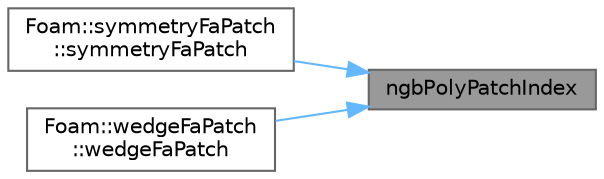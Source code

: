 digraph "ngbPolyPatchIndex"
{
 // LATEX_PDF_SIZE
  bgcolor="transparent";
  edge [fontname=Helvetica,fontsize=10,labelfontname=Helvetica,labelfontsize=10];
  node [fontname=Helvetica,fontsize=10,shape=box,height=0.2,width=0.4];
  rankdir="RL";
  Node1 [id="Node000001",label="ngbPolyPatchIndex",height=0.2,width=0.4,color="gray40", fillcolor="grey60", style="filled", fontcolor="black",tooltip=" "];
  Node1 -> Node2 [id="edge1_Node000001_Node000002",dir="back",color="steelblue1",style="solid",tooltip=" "];
  Node2 [id="Node000002",label="Foam::symmetryFaPatch\l::symmetryFaPatch",height=0.2,width=0.4,color="grey40", fillcolor="white", style="filled",URL="$classFoam_1_1symmetryFaPatch.html#af7f00cfb522a3d834b5082551f8f50b4",tooltip=" "];
  Node1 -> Node3 [id="edge2_Node000001_Node000003",dir="back",color="steelblue1",style="solid",tooltip=" "];
  Node3 [id="Node000003",label="Foam::wedgeFaPatch\l::wedgeFaPatch",height=0.2,width=0.4,color="grey40", fillcolor="white", style="filled",URL="$classFoam_1_1wedgeFaPatch.html#a3725bcc95c2717a9c6c6aad758e6fe19",tooltip=" "];
}
